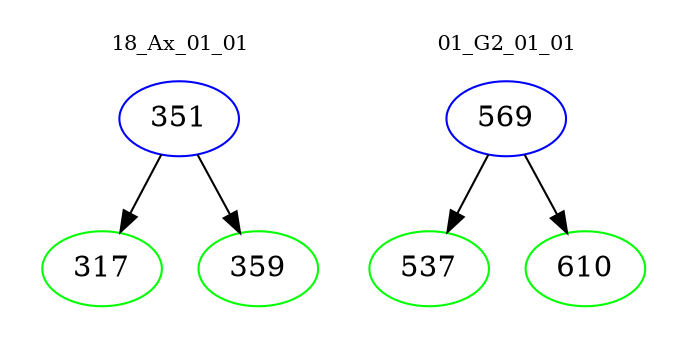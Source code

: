 digraph{
subgraph cluster_0 {
color = white
label = "18_Ax_01_01";
fontsize=10;
T0_351 [label="351", color="blue"]
T0_351 -> T0_317 [color="black"]
T0_317 [label="317", color="green"]
T0_351 -> T0_359 [color="black"]
T0_359 [label="359", color="green"]
}
subgraph cluster_1 {
color = white
label = "01_G2_01_01";
fontsize=10;
T1_569 [label="569", color="blue"]
T1_569 -> T1_537 [color="black"]
T1_537 [label="537", color="green"]
T1_569 -> T1_610 [color="black"]
T1_610 [label="610", color="green"]
}
}
